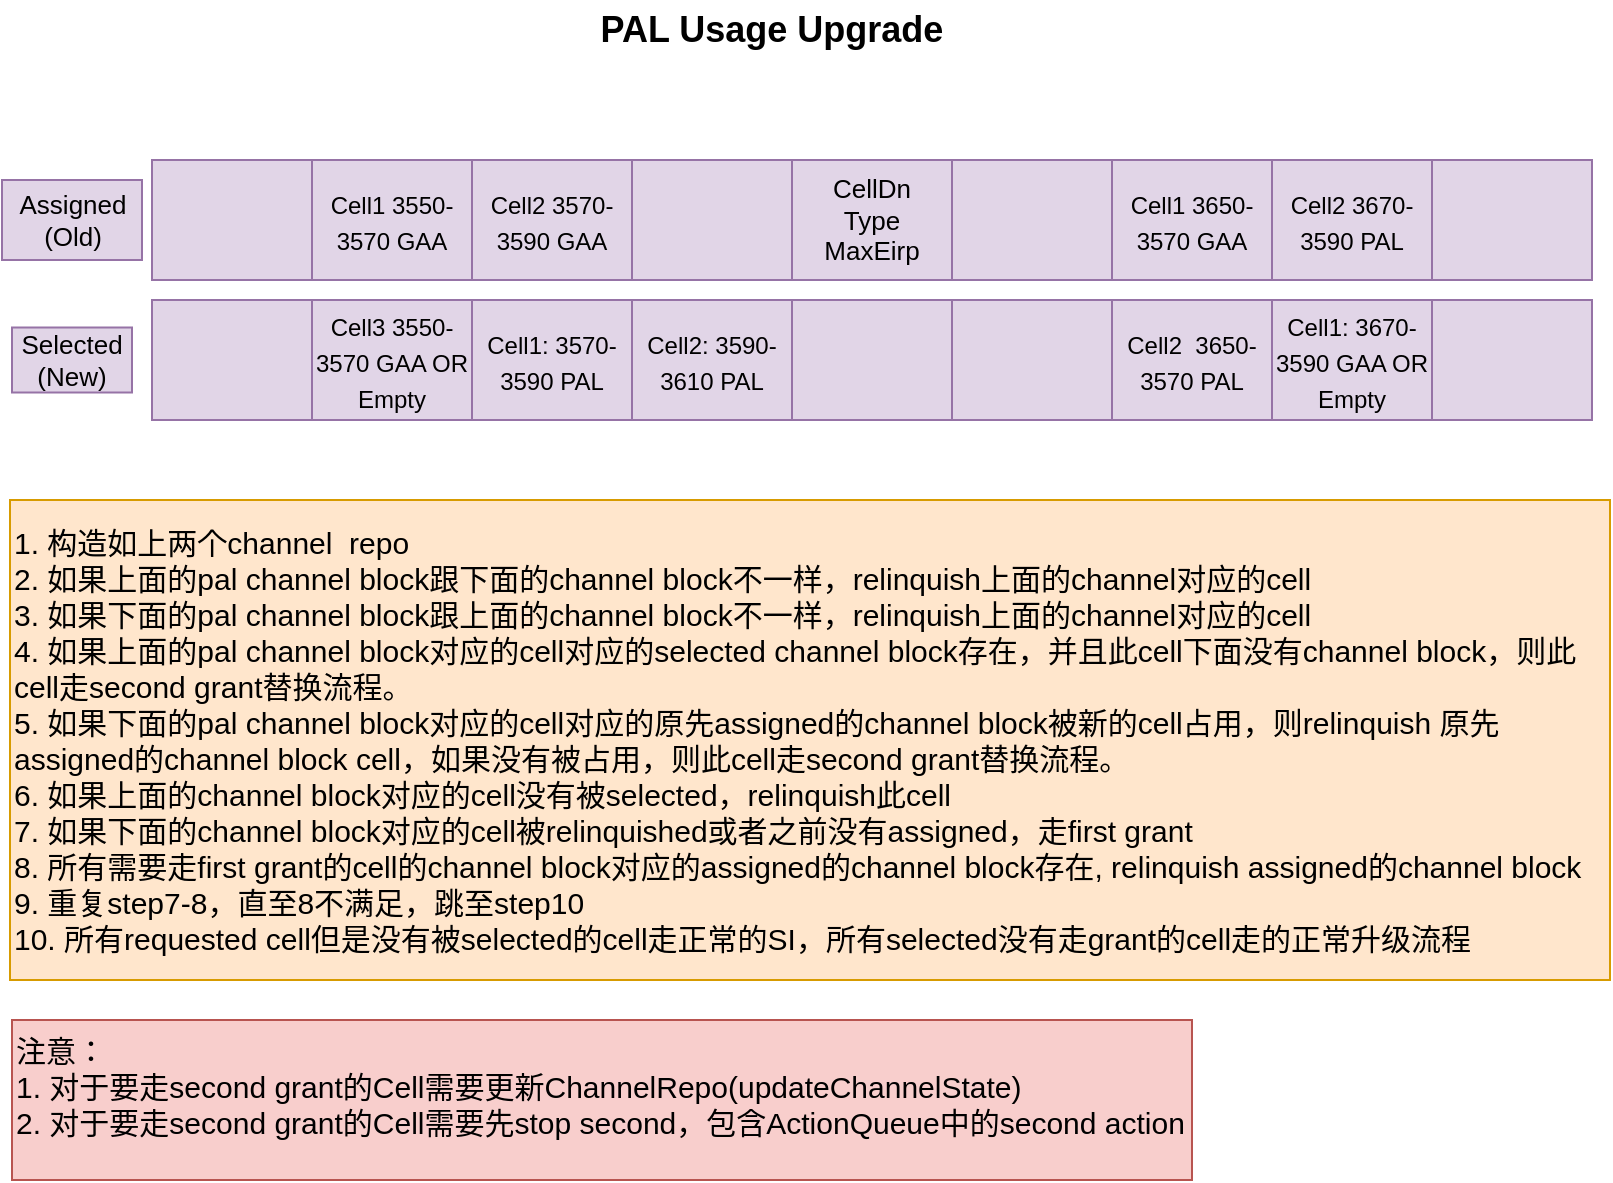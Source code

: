 <mxfile version="18.0.0" type="github">
  <diagram id="I7b-DVMGUag0UUCmyViW" name="Page-1">
    <mxGraphModel dx="1422" dy="762" grid="1" gridSize="10" guides="1" tooltips="1" connect="1" arrows="1" fold="1" page="1" pageScale="1" pageWidth="827" pageHeight="1169" math="0" shadow="0">
      <root>
        <mxCell id="0" />
        <mxCell id="1" parent="0" />
        <mxCell id="0SPUhZUTOxkxkWTP6AR3-1" value="1. 构造如上两个channel&amp;nbsp; repo&lt;br&gt;2. 如果上面的pal channel block跟下面的channel block不一样，relinquish上面的channel对应的cell&lt;br&gt;3. 如果下面的pal channel block跟上面的channel block不一样，relinquish上面的channel对应的cell&lt;br&gt;4. 如果上面的pal channel block对应的cell对应的selected channel block存在，并且此cell下面没有channel block，则此cell走second grant替换流程。&lt;br&gt;5. 如果下面的pal channel block对应的cell对应的原先assigned的channel block被新的cell占用，则relinquish 原先assigned的channel&amp;nbsp;block cell，如果没有被占用，则此cell走second grant替换流程。&lt;br&gt;6. 如果上面的channel block对应的cell没有被selected，relinquish此cell&lt;br&gt;7. 如果下面的channel block对应的cell被relinquished或者之前没有assigned，走first grant&amp;nbsp;&lt;br&gt;8. 所有需要走first grant的cell的channel block对应的assigned的channel block存在, relinquish assigned的channel block&lt;br&gt;9. 重复step7-8，直至8不满足，跳至step10&lt;br&gt;10. 所有requested cell但是没有被selected的cell走正常的SI，所有selected没有走grant的cell走的正常升级流程" style="rounded=0;whiteSpace=wrap;html=1;align=left;fontSize=15;fillColor=#ffe6cc;strokeColor=#d79b00;" parent="1" vertex="1">
          <mxGeometry x="20" y="550" width="800" height="240" as="geometry" />
        </mxCell>
        <mxCell id="0SPUhZUTOxkxkWTP6AR3-2" value="" style="rounded=0;whiteSpace=wrap;html=1;fontSize=15;align=center;verticalAlign=middle;fillColor=#e1d5e7;strokeColor=#9673a6;" parent="1" vertex="1">
          <mxGeometry x="91" y="380" width="80" height="60" as="geometry" />
        </mxCell>
        <mxCell id="0SPUhZUTOxkxkWTP6AR3-3" value="&lt;span style=&quot;font-size: 12px&quot;&gt;Cell1 3550-3570 GAA&lt;/span&gt;" style="rounded=0;whiteSpace=wrap;html=1;fontSize=15;align=center;verticalAlign=middle;fillColor=#e1d5e7;strokeColor=#9673a6;" parent="1" vertex="1">
          <mxGeometry x="171" y="380" width="80" height="60" as="geometry" />
        </mxCell>
        <mxCell id="0SPUhZUTOxkxkWTP6AR3-4" value="&lt;span style=&quot;font-size: 12px&quot;&gt;Cell2 3570-3590 GAA&lt;/span&gt;" style="rounded=0;whiteSpace=wrap;html=1;fontSize=15;align=center;verticalAlign=middle;fillColor=#e1d5e7;strokeColor=#9673a6;" parent="1" vertex="1">
          <mxGeometry x="251" y="380" width="80" height="60" as="geometry" />
        </mxCell>
        <mxCell id="0SPUhZUTOxkxkWTP6AR3-5" value="" style="rounded=0;whiteSpace=wrap;html=1;fontSize=15;align=center;verticalAlign=middle;fillColor=#e1d5e7;strokeColor=#9673a6;" parent="1" vertex="1">
          <mxGeometry x="331" y="380" width="80" height="60" as="geometry" />
        </mxCell>
        <mxCell id="0SPUhZUTOxkxkWTP6AR3-6" value="CellDn&lt;br&gt;Type&lt;br style=&quot;font-size: 13px&quot;&gt;MaxEirp" style="rounded=0;whiteSpace=wrap;html=1;fontSize=13;align=center;fontStyle=0;verticalAlign=middle;fillColor=#e1d5e7;strokeColor=#9673a6;" parent="1" vertex="1">
          <mxGeometry x="411" y="380" width="80" height="60" as="geometry" />
        </mxCell>
        <mxCell id="0SPUhZUTOxkxkWTP6AR3-7" value="" style="rounded=0;whiteSpace=wrap;html=1;fontSize=15;align=center;verticalAlign=middle;fillColor=#e1d5e7;strokeColor=#9673a6;" parent="1" vertex="1">
          <mxGeometry x="491" y="380" width="80" height="60" as="geometry" />
        </mxCell>
        <mxCell id="0SPUhZUTOxkxkWTP6AR3-8" value="&lt;span style=&quot;font-size: 12px&quot;&gt;Cell1 3650-3570 GAA&lt;/span&gt;" style="rounded=0;whiteSpace=wrap;html=1;fontSize=15;align=center;verticalAlign=middle;fillColor=#e1d5e7;strokeColor=#9673a6;" parent="1" vertex="1">
          <mxGeometry x="571" y="380" width="80" height="60" as="geometry" />
        </mxCell>
        <mxCell id="0SPUhZUTOxkxkWTP6AR3-9" value="&lt;span style=&quot;font-size: 12px&quot;&gt;Cell2 3670-3590 PAL&lt;/span&gt;" style="rounded=0;whiteSpace=wrap;html=1;fontSize=15;align=center;verticalAlign=middle;fillColor=#e1d5e7;strokeColor=#9673a6;" parent="1" vertex="1">
          <mxGeometry x="651" y="380" width="80" height="60" as="geometry" />
        </mxCell>
        <mxCell id="0SPUhZUTOxkxkWTP6AR3-10" value="" style="rounded=0;whiteSpace=wrap;html=1;fontSize=15;align=center;verticalAlign=middle;fillColor=#e1d5e7;strokeColor=#9673a6;" parent="1" vertex="1">
          <mxGeometry x="731" y="380" width="80" height="60" as="geometry" />
        </mxCell>
        <mxCell id="0SPUhZUTOxkxkWTP6AR3-11" value="" style="rounded=0;whiteSpace=wrap;html=1;fontSize=15;align=center;verticalAlign=middle;fillColor=#e1d5e7;strokeColor=#9673a6;" parent="1" vertex="1">
          <mxGeometry x="91" y="450" width="80" height="60" as="geometry" />
        </mxCell>
        <mxCell id="0SPUhZUTOxkxkWTP6AR3-12" value="&lt;span style=&quot;font-size: 12px&quot;&gt;Cell3 3550-3570 GAA OR&lt;br&gt;Empty&lt;br&gt;&lt;/span&gt;" style="rounded=0;whiteSpace=wrap;html=1;fontSize=15;align=center;verticalAlign=middle;fillColor=#e1d5e7;strokeColor=#9673a6;" parent="1" vertex="1">
          <mxGeometry x="171" y="450" width="80" height="60" as="geometry" />
        </mxCell>
        <mxCell id="0SPUhZUTOxkxkWTP6AR3-13" value="&lt;span style=&quot;font-size: 12px&quot;&gt;Cell1: 3570-3590 PAL&lt;/span&gt;" style="rounded=0;whiteSpace=wrap;html=1;fontSize=15;align=center;verticalAlign=middle;fillColor=#e1d5e7;strokeColor=#9673a6;" parent="1" vertex="1">
          <mxGeometry x="251" y="450" width="80" height="60" as="geometry" />
        </mxCell>
        <mxCell id="0SPUhZUTOxkxkWTP6AR3-14" value="&lt;span style=&quot;font-size: 12px&quot;&gt;Cell2: 3590-3610 PAL&lt;/span&gt;" style="rounded=0;whiteSpace=wrap;html=1;fontSize=15;align=center;verticalAlign=middle;fillColor=#e1d5e7;strokeColor=#9673a6;" parent="1" vertex="1">
          <mxGeometry x="331" y="450" width="80" height="60" as="geometry" />
        </mxCell>
        <mxCell id="0SPUhZUTOxkxkWTP6AR3-15" value="" style="rounded=0;whiteSpace=wrap;html=1;fontSize=15;align=center;verticalAlign=middle;fillColor=#e1d5e7;strokeColor=#9673a6;" parent="1" vertex="1">
          <mxGeometry x="411" y="450" width="80" height="60" as="geometry" />
        </mxCell>
        <mxCell id="0SPUhZUTOxkxkWTP6AR3-16" value="" style="rounded=0;whiteSpace=wrap;html=1;fontSize=15;align=center;verticalAlign=middle;fillColor=#e1d5e7;strokeColor=#9673a6;" parent="1" vertex="1">
          <mxGeometry x="491" y="450" width="80" height="60" as="geometry" />
        </mxCell>
        <mxCell id="0SPUhZUTOxkxkWTP6AR3-17" value="&lt;font style=&quot;font-size: 12px&quot;&gt;Cell2&amp;nbsp; 3650-3570 PAL&lt;/font&gt;" style="rounded=0;whiteSpace=wrap;html=1;fontSize=15;align=center;verticalAlign=middle;fillColor=#e1d5e7;strokeColor=#9673a6;" parent="1" vertex="1">
          <mxGeometry x="571" y="450" width="80" height="60" as="geometry" />
        </mxCell>
        <mxCell id="0SPUhZUTOxkxkWTP6AR3-18" value="&lt;span style=&quot;font-size: 12px&quot;&gt;Cell1: 3670-3590 GAA OR Empty&lt;/span&gt;" style="rounded=0;whiteSpace=wrap;html=1;fontSize=15;align=center;verticalAlign=middle;fillColor=#e1d5e7;strokeColor=#9673a6;" parent="1" vertex="1">
          <mxGeometry x="651" y="450" width="80" height="60" as="geometry" />
        </mxCell>
        <mxCell id="0SPUhZUTOxkxkWTP6AR3-19" value="" style="rounded=0;whiteSpace=wrap;html=1;fontSize=15;align=center;verticalAlign=middle;fillColor=#e1d5e7;strokeColor=#9673a6;" parent="1" vertex="1">
          <mxGeometry x="731" y="450" width="80" height="60" as="geometry" />
        </mxCell>
        <mxCell id="0SPUhZUTOxkxkWTP6AR3-20" value="Assigned&lt;br&gt;(Old)" style="text;html=1;align=center;verticalAlign=middle;resizable=0;points=[];autosize=1;strokeColor=#9673a6;fillColor=#e1d5e7;fontSize=13;" parent="1" vertex="1">
          <mxGeometry x="16" y="390" width="70" height="40" as="geometry" />
        </mxCell>
        <mxCell id="0SPUhZUTOxkxkWTP6AR3-21" value="Selected&lt;br&gt;(New)" style="text;html=1;strokeColor=#9673a6;fillColor=#e1d5e7;align=center;verticalAlign=middle;whiteSpace=wrap;rounded=0;fontSize=13;" parent="1" vertex="1">
          <mxGeometry x="21" y="463.75" width="60" height="32.5" as="geometry" />
        </mxCell>
        <mxCell id="0SPUhZUTOxkxkWTP6AR3-22" value="PAL Usage Upgrade" style="text;html=1;strokeColor=none;fillColor=none;align=center;verticalAlign=middle;whiteSpace=wrap;rounded=0;fontSize=18;fontColor=#000000;fontStyle=1" parent="1" vertex="1">
          <mxGeometry x="291" y="300" width="220" height="30" as="geometry" />
        </mxCell>
        <mxCell id="0SPUhZUTOxkxkWTP6AR3-23" value="&lt;font style=&quot;font-size: 15px&quot;&gt;注意：&lt;br&gt;1. 对于要走second grant的Cell需要更新ChannelRepo(updateChannelState)&lt;br&gt;2. 对于要走second grant的Cell需要先stop second，包含ActionQueue中的second action&lt;br&gt;&lt;/font&gt;" style="text;html=1;strokeColor=#b85450;fillColor=#f8cecc;align=left;verticalAlign=top;whiteSpace=wrap;rounded=0;fontSize=14;" parent="1" vertex="1">
          <mxGeometry x="21" y="810" width="590" height="80" as="geometry" />
        </mxCell>
      </root>
    </mxGraphModel>
  </diagram>
</mxfile>
